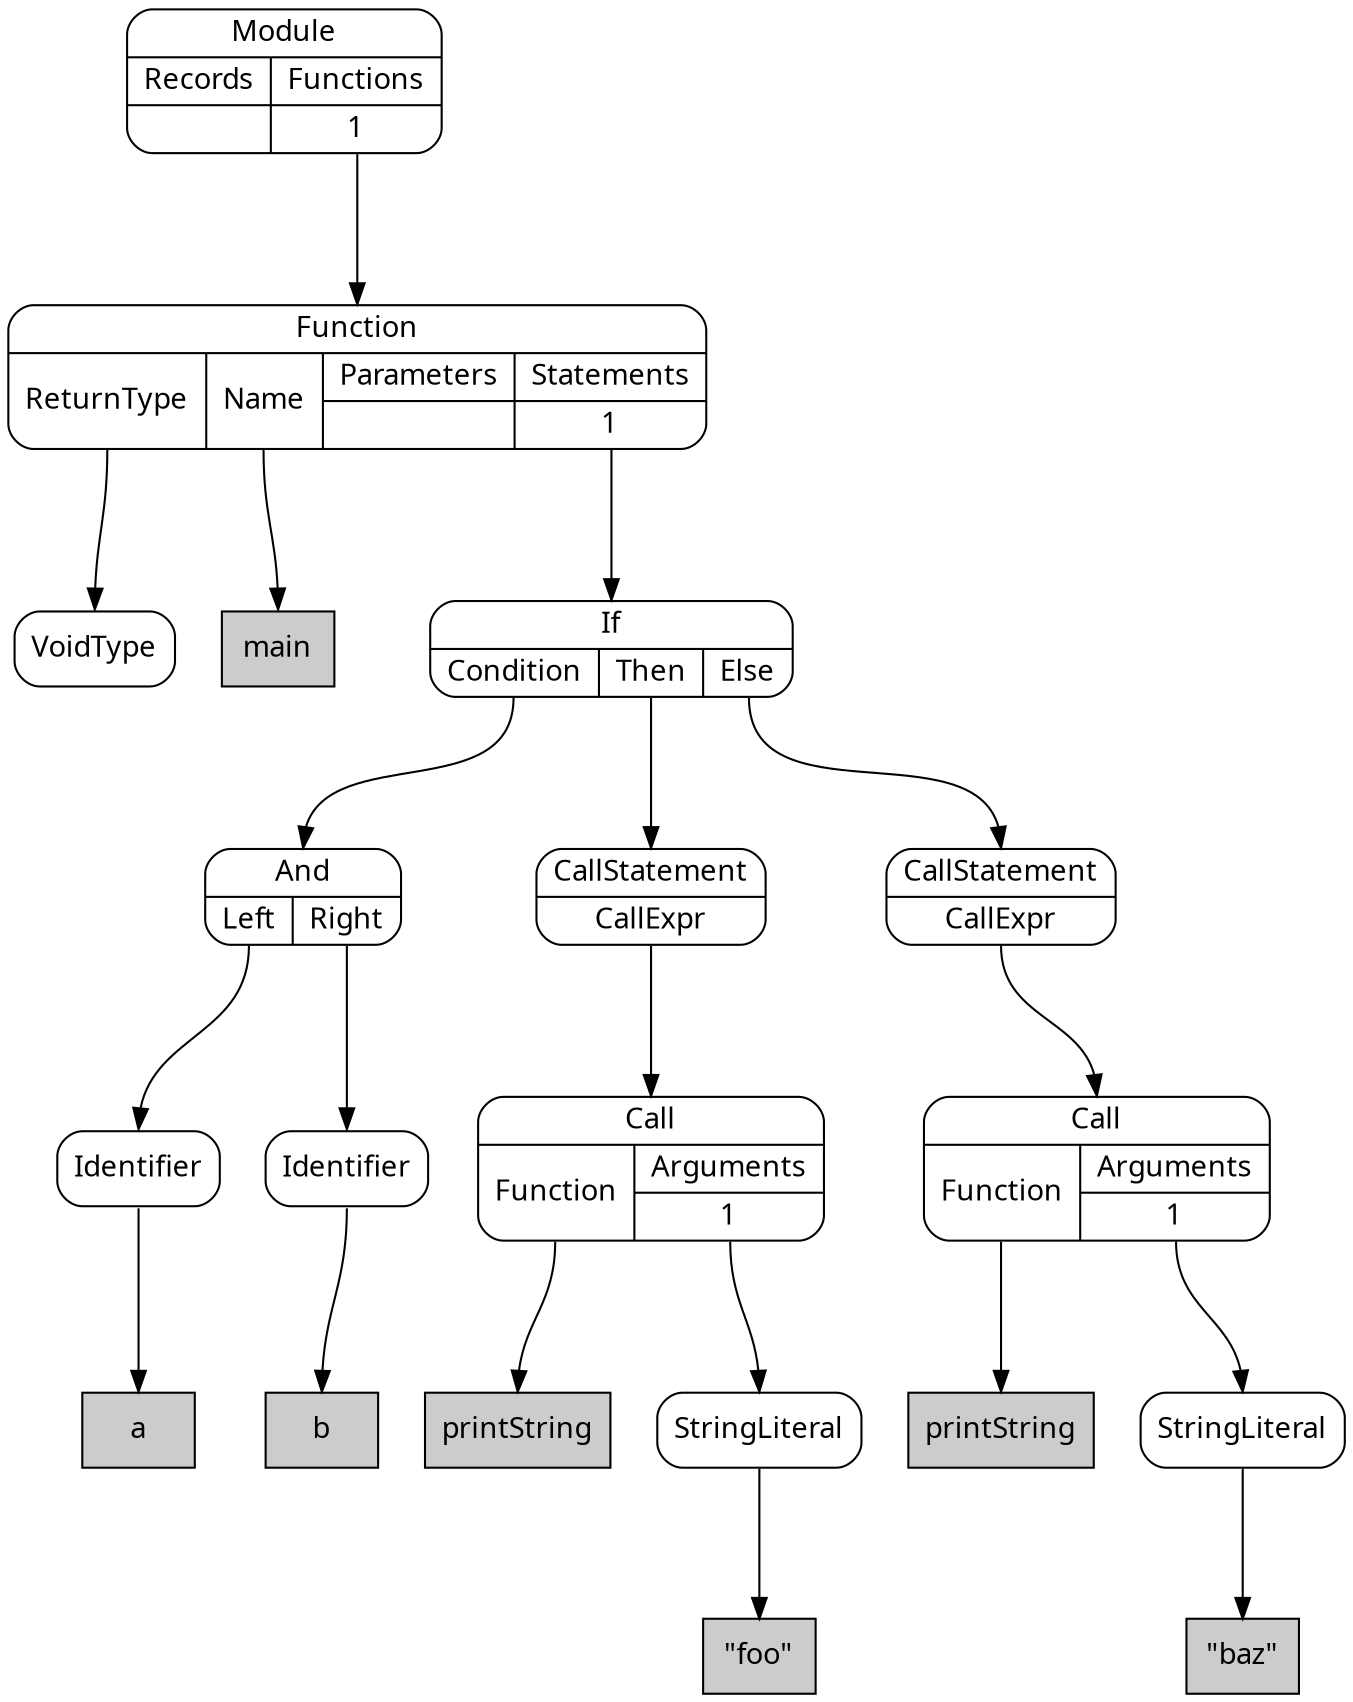 digraph {
node [shape=Mrecord, style=filled, fillcolor=white, fontname="Calibri"];
graph [ordering=out, nodesep=0.3, ranksep=1];

# SimpleNode VoidType
node0 [label="VoidType", tooltip="VoidType"]

# DeclarationLiteral main
node1 [shape=box, label="main", fillcolor="#cccccc", tooltip="main"]

# ReferenceLiteral a
node2 [shape=box, label="a", fillcolor="#cccccc", tooltip="a"]

# SimpleNode Identifier
node3:s -> node2:n
node3 [label="Identifier", tooltip="Identifier"]

# ReferenceLiteral b
node4 [shape=box, label="b", fillcolor="#cccccc", tooltip="b"]

# SimpleNode Identifier
node5:s -> node4:n
node5 [label="Identifier", tooltip="Identifier"]

# PortNode And
node6:p0:s -> node3:n
node6:p1:s -> node5:n
node6 [label="{And|{<p0>Left|<p1>Right}}", tooltip="And"]

# ReferenceLiteral printString
node7 [shape=box, label="printString", fillcolor="#cccccc", tooltip="printString"]

# Literal "foo"
node8 [shape=box, label="\"foo\"", fillcolor="#cccccc", tooltip="\"foo\""]

# SimpleNode StringLiteral
node9:s -> node8:n
node9 [label="StringLiteral", tooltip="StringLiteral"]

# PortNode Call
node10:p0:s -> node7:n
node10:p1_0:s -> node9:n
node10 [label="{Call|{<p0>Function|{Arguments|{<p1_0>1}}}}", tooltip="Call"]

# PortNode CallStatement
node11:p0:s -> node10:n
node11 [label="{CallStatement|{<p0>CallExpr}}", tooltip="CallStatement"]

# ReferenceLiteral printString
node12 [shape=box, label="printString", fillcolor="#cccccc", tooltip="printString"]

# Literal "baz"
node13 [shape=box, label="\"baz\"", fillcolor="#cccccc", tooltip="\"baz\""]

# SimpleNode StringLiteral
node14:s -> node13:n
node14 [label="StringLiteral", tooltip="StringLiteral"]

# PortNode Call
node15:p0:s -> node12:n
node15:p1_0:s -> node14:n
node15 [label="{Call|{<p0>Function|{Arguments|{<p1_0>1}}}}", tooltip="Call"]

# PortNode CallStatement
node16:p0:s -> node15:n
node16 [label="{CallStatement|{<p0>CallExpr}}", tooltip="CallStatement"]

# PortNode If
node17:p0:s -> node6:n
node17:p1:s -> node11:n
node17:p2:s -> node16:n
node17 [label="{If|{<p0>Condition|<p1>Then|<p2>Else}}", tooltip="If"]

# PortNode Function
node18:p0:s -> node0:n
node18:p1:s -> node1:n
node18:p3_0:s -> node17:n
node18 [label="{Function|{<p0>ReturnType|<p1>Name|{Parameters|{}}|{Statements|{<p3_0>1}}}}", tooltip="Function"]

# PortNode Module
node19:p1_0:s -> node18:n
node19 [label="{Module|{{Records|{}}|{Functions|{<p1_0>1}}}}", tooltip="Module"]

}
